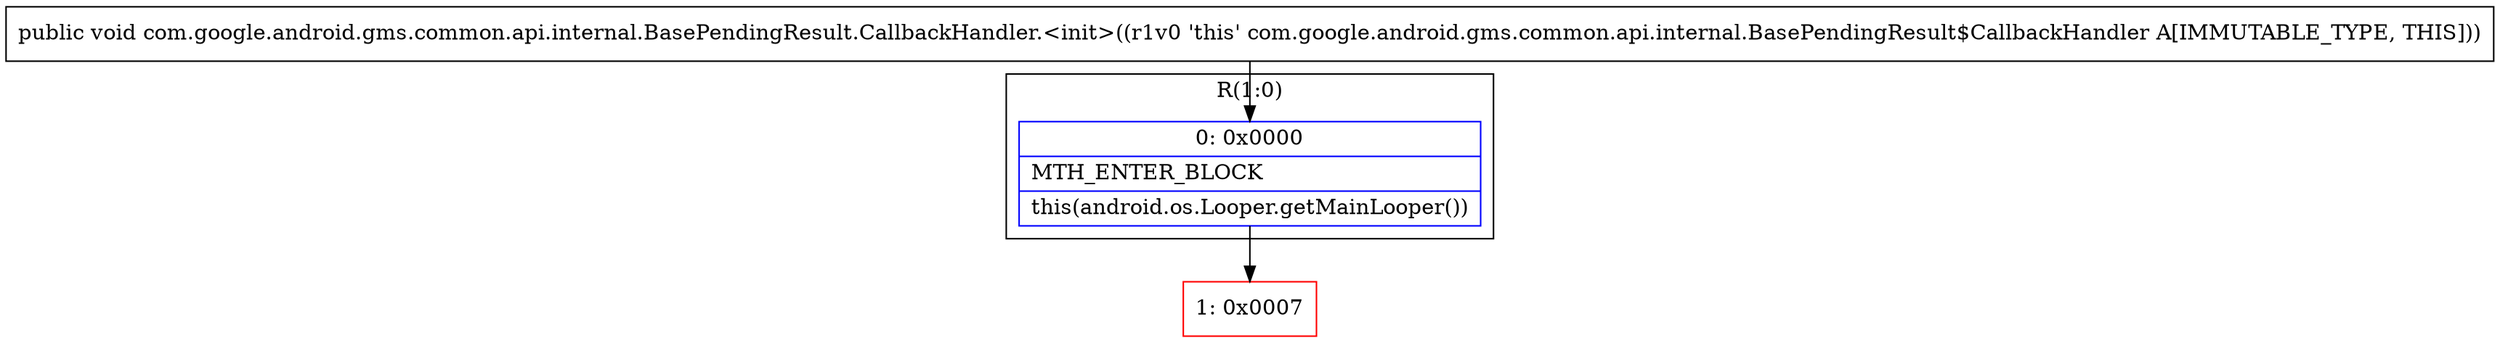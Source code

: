 digraph "CFG forcom.google.android.gms.common.api.internal.BasePendingResult.CallbackHandler.\<init\>()V" {
subgraph cluster_Region_1956228624 {
label = "R(1:0)";
node [shape=record,color=blue];
Node_0 [shape=record,label="{0\:\ 0x0000|MTH_ENTER_BLOCK\l|this(android.os.Looper.getMainLooper())\l}"];
}
Node_1 [shape=record,color=red,label="{1\:\ 0x0007}"];
MethodNode[shape=record,label="{public void com.google.android.gms.common.api.internal.BasePendingResult.CallbackHandler.\<init\>((r1v0 'this' com.google.android.gms.common.api.internal.BasePendingResult$CallbackHandler A[IMMUTABLE_TYPE, THIS])) }"];
MethodNode -> Node_0;
Node_0 -> Node_1;
}

